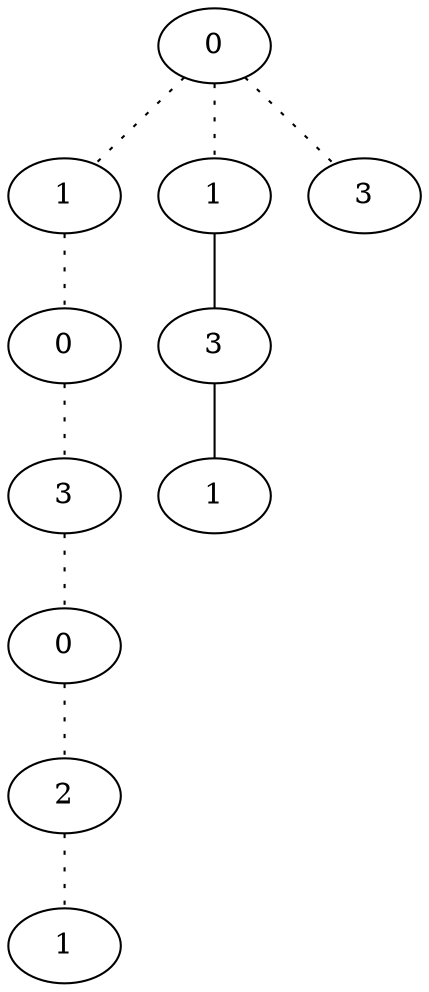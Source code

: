 graph {
a0[label=0];
a1[label=1];
a2[label=0];
a3[label=3];
a4[label=0];
a5[label=2];
a6[label=1];
a7[label=1];
a8[label=3];
a9[label=1];
a10[label=3];
a0 -- a1 [style=dotted];
a0 -- a7 [style=dotted];
a0 -- a10 [style=dotted];
a1 -- a2 [style=dotted];
a2 -- a3 [style=dotted];
a3 -- a4 [style=dotted];
a4 -- a5 [style=dotted];
a5 -- a6 [style=dotted];
a7 -- a8;
a8 -- a9;
}
